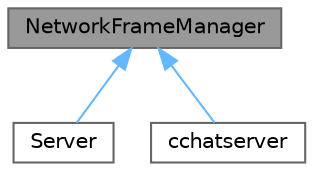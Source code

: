 digraph "NetworkFrameManager"
{
 // LATEX_PDF_SIZE
  bgcolor="transparent";
  edge [fontname=Helvetica,fontsize=10,labelfontname=Helvetica,labelfontsize=10];
  node [fontname=Helvetica,fontsize=10,shape=box,height=0.2,width=0.4];
  Node1 [id="Node000001",label="NetworkFrameManager",height=0.2,width=0.4,color="gray40", fillcolor="grey60", style="filled", fontcolor="black",tooltip=" "];
  Node1 -> Node2 [id="edge1_Node000001_Node000002",dir="back",color="steelblue1",style="solid",tooltip=" "];
  Node2 [id="Node000002",label="Server",height=0.2,width=0.4,color="gray40", fillcolor="white", style="filled",URL="$class_server.html",tooltip="HTTP服务器主类，管理数据库、路由及请求处理"];
  Node1 -> Node3 [id="edge2_Node000001_Node000003",dir="back",color="steelblue1",style="solid",tooltip=" "];
  Node3 [id="Node000003",label="cchatserver",height=0.2,width=0.4,color="gray40", fillcolor="white", style="filled",URL="$classcchatserver.html",tooltip=" "];
}
